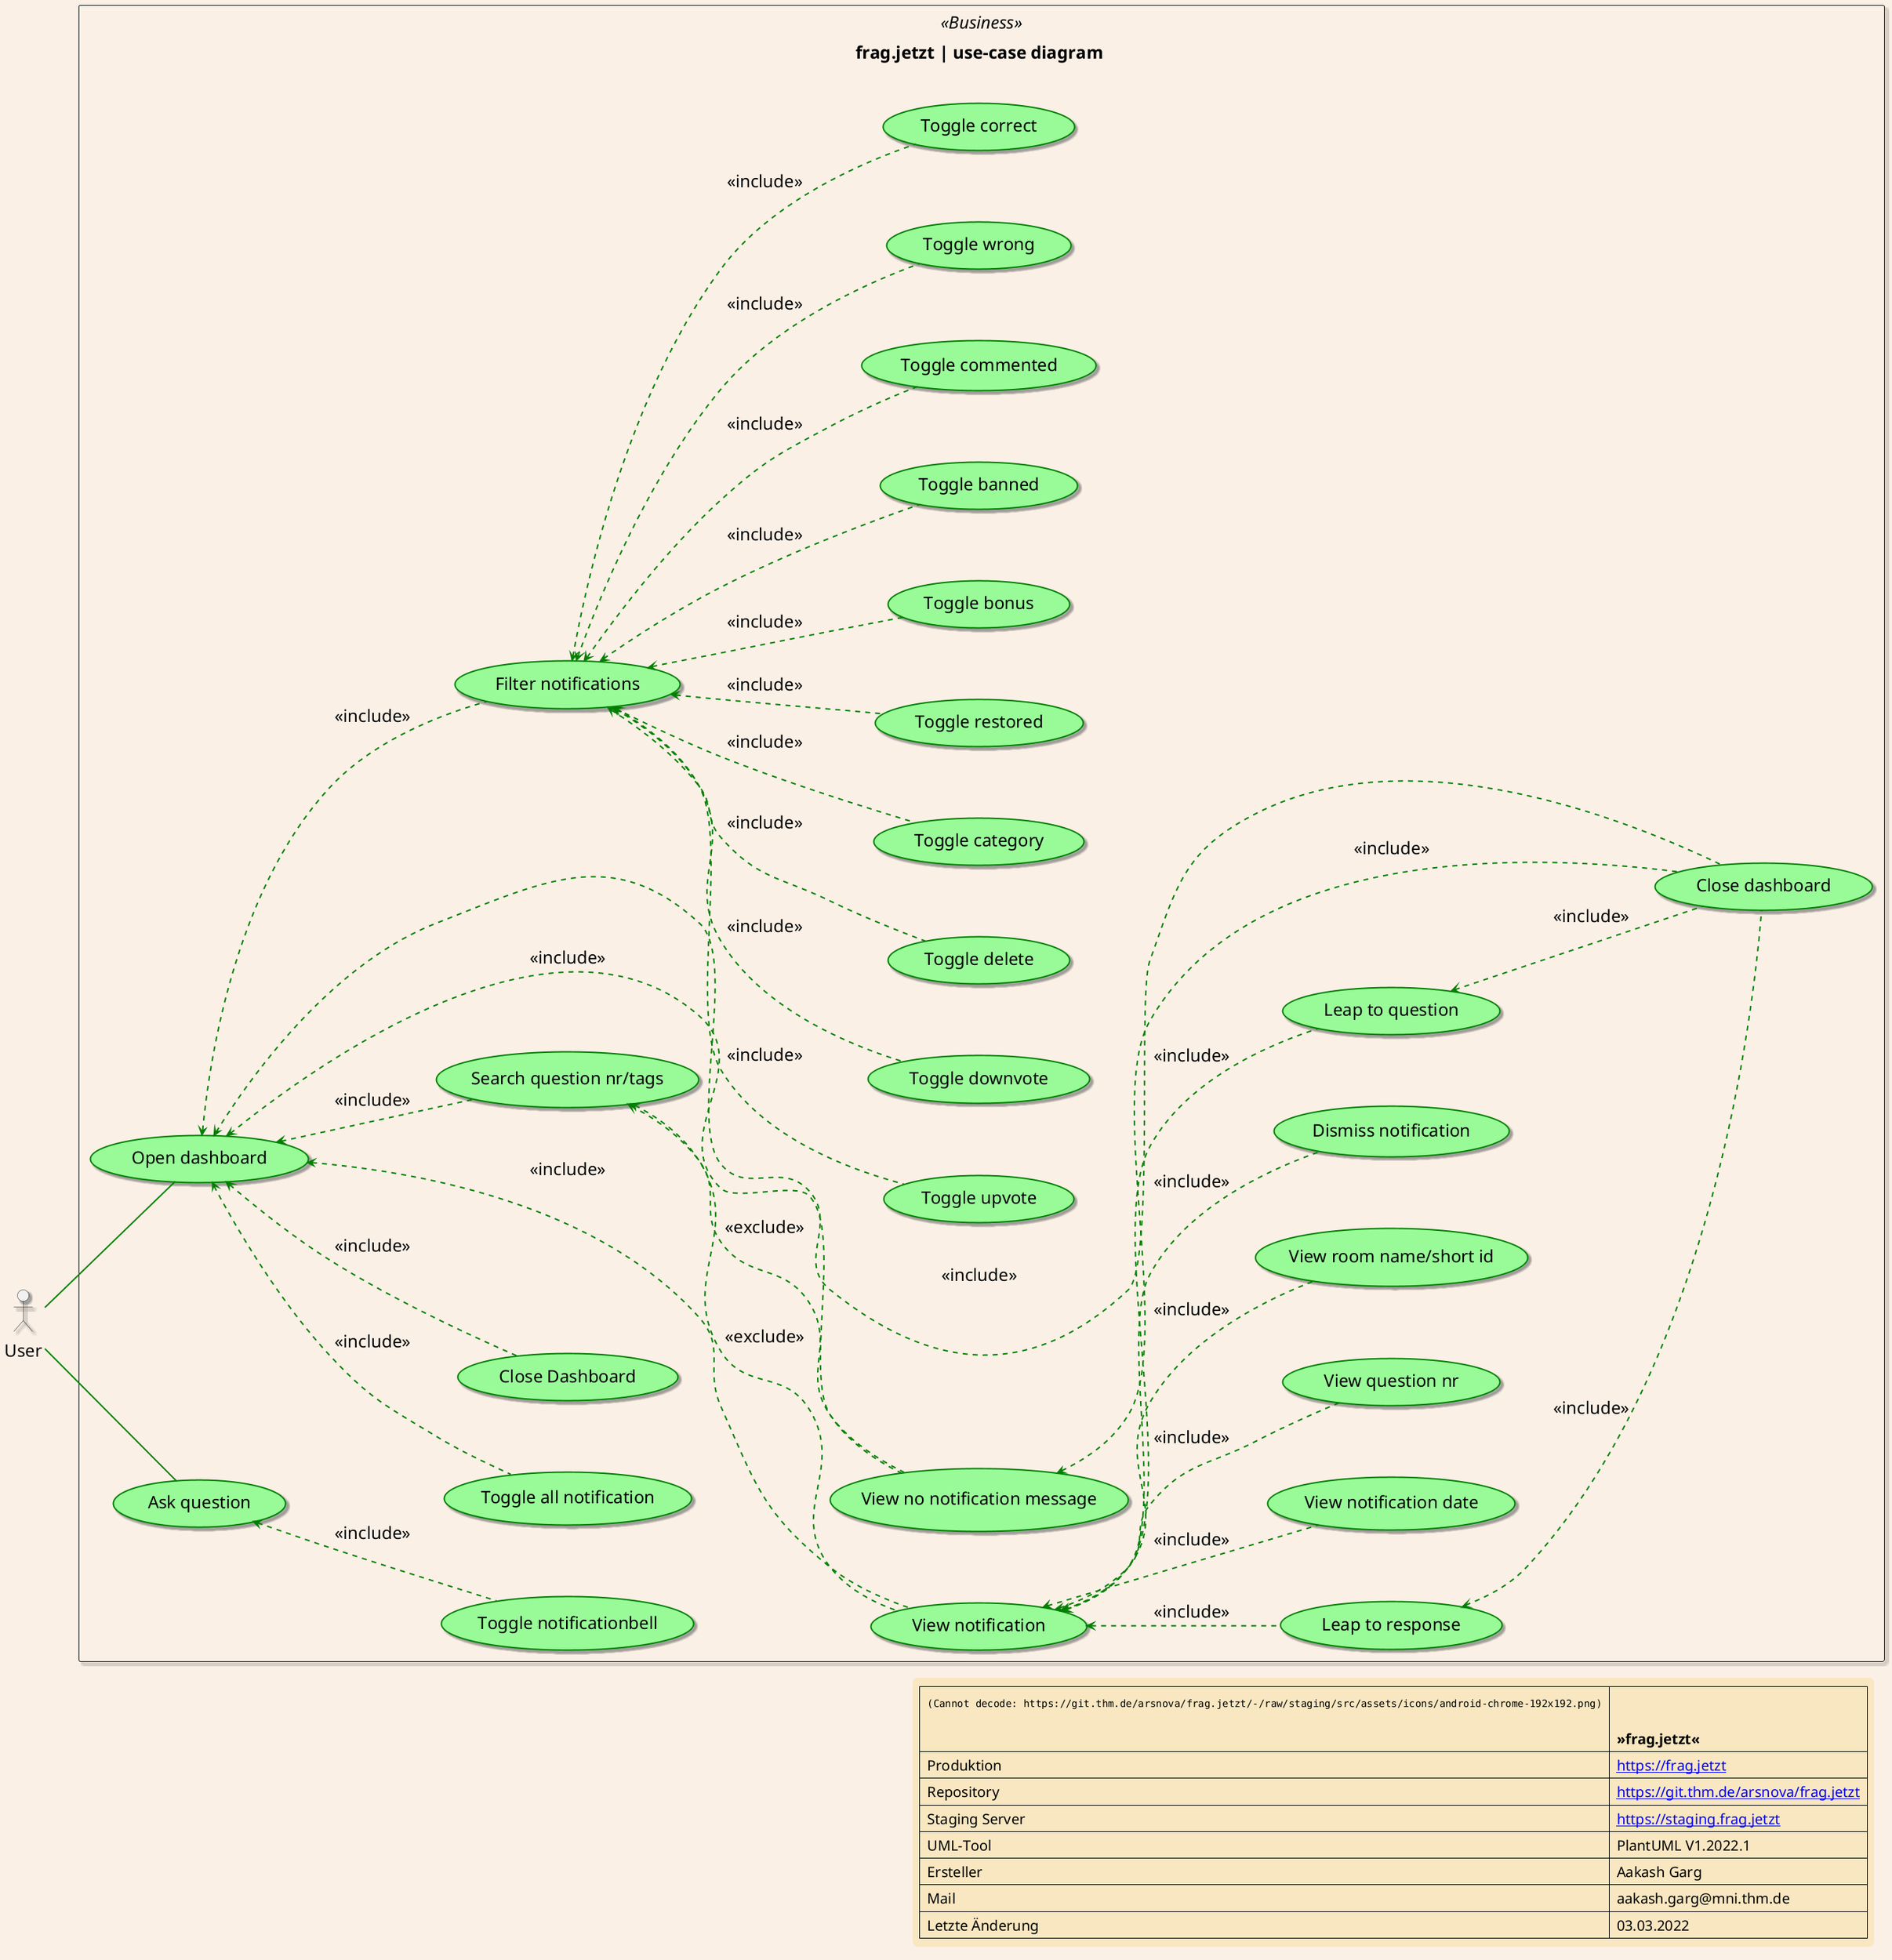 @startuml

scale 1.0

left to right direction

skinparam backgroundColor Linen
skinparam LegendBackgroundColor Strategy
skinparam LegendBorderThickness 0
skinparam LegendFontSize 20
skinparam Padding 5
skinparam defaultFontSize 24
skinparam Nodesep 100
skinparam ArrowThickness 2
skinparam shadowing true

skinparam usecase {
    BackgroundColor PaleGreen
    BorderColor Green
    BackgroundColor<<USP>> Pink
    BorderColor<<USP>> HotPink
    BorderThickness 2
    ArrowThickness 2
    ArrowColor Green
    ActorBorderColor Green
}

actor User




rectangle "frag.jetzt | use-case diagram \n" << Business >> {



    User -- (Open dashboard)
    User -- (Ask question)

    (Ask question) <.. (Toggle notificationbell) : << include >>
    (Open dashboard) <.. (Filter notifications) : << include >>
    (Open dashboard) <.. (Toggle all notification) : << include >>
    (Open dashboard) <.. (Close Dashboard) : << include >>
    (View notification) <.. (Dismiss notification) : << include >>
    (Open dashboard) <.. (View notification) : << include >>
    (Open dashboard) <.. (View no notification message) : << include >>
    (View notification) <.. (Leap to question) : << include >>
    (View notification) <.. (Leap to response) : << include >>
    (View notification) <.. (View notification date) : << include >>
    (View notification) <.. (View question nr) : << include >>
    (View notification) <.. (View room name/short id) : << include >>
    (View no notification message) <.. (Close dashboard) : << include >>
    (Leap to response) <.. (Close dashboard) : << include >>
    (Leap to question) <.. (Close dashboard) : << include >>
    (Open dashboard) <.. (Close dashboard) : << include >>
    (Filter notifications) <.. (Toggle bonus) : << include >>
    (Filter notifications) <.. (Toggle banned) : << include >>
    (Filter notifications) <.. (Toggle commented) : << include >>
    (Filter notifications) <.. (Toggle wrong) : << include >>
    (Filter notifications) <.. (Toggle correct) : << include >>
    (Filter notifications) <.. (Toggle upvote) : <<include >>
    (Filter notifications) <.. (Toggle downvote) : <<include >>
    (Filter notifications) <.. (Toggle delete) : <<include >>
    (Filter notifications) <.. (Toggle category) : <<include >>
    (Filter notifications) <.. (Toggle restored) : <<include >>
    (Open dashboard) <.. (Search question nr/tags) : <<include >>
    (Search question nr/tags) <.. (View notification) : <<exclude >>
    (Search question nr/tags) <.. (View no notification message) : <<exclude >>
}

legend right
  | <img:https://git.thm.de/arsnova/frag.jetzt/-/raw/staging/src/assets/icons/android-chrome-192x192.png> |= \n\n »frag.jetzt« |
  | Produktion | [[https://frag.jetzt]] |
  | Repository | [[https://git.thm.de/arsnova/frag.jetzt]] |
  | Staging Server | [[https://staging.frag.jetzt]] |
  | UML-Tool| PlantUML V1.2022.1|
  | Ersteller| Aakash Garg|
  | Mail| aakash.garg@mni.thm.de |
  | Letzte Änderung| 03.03.2022 |
end legend

@enduml

<<<<<<< HEAD
@enduml

=======
>>>>>>> Upload New File
